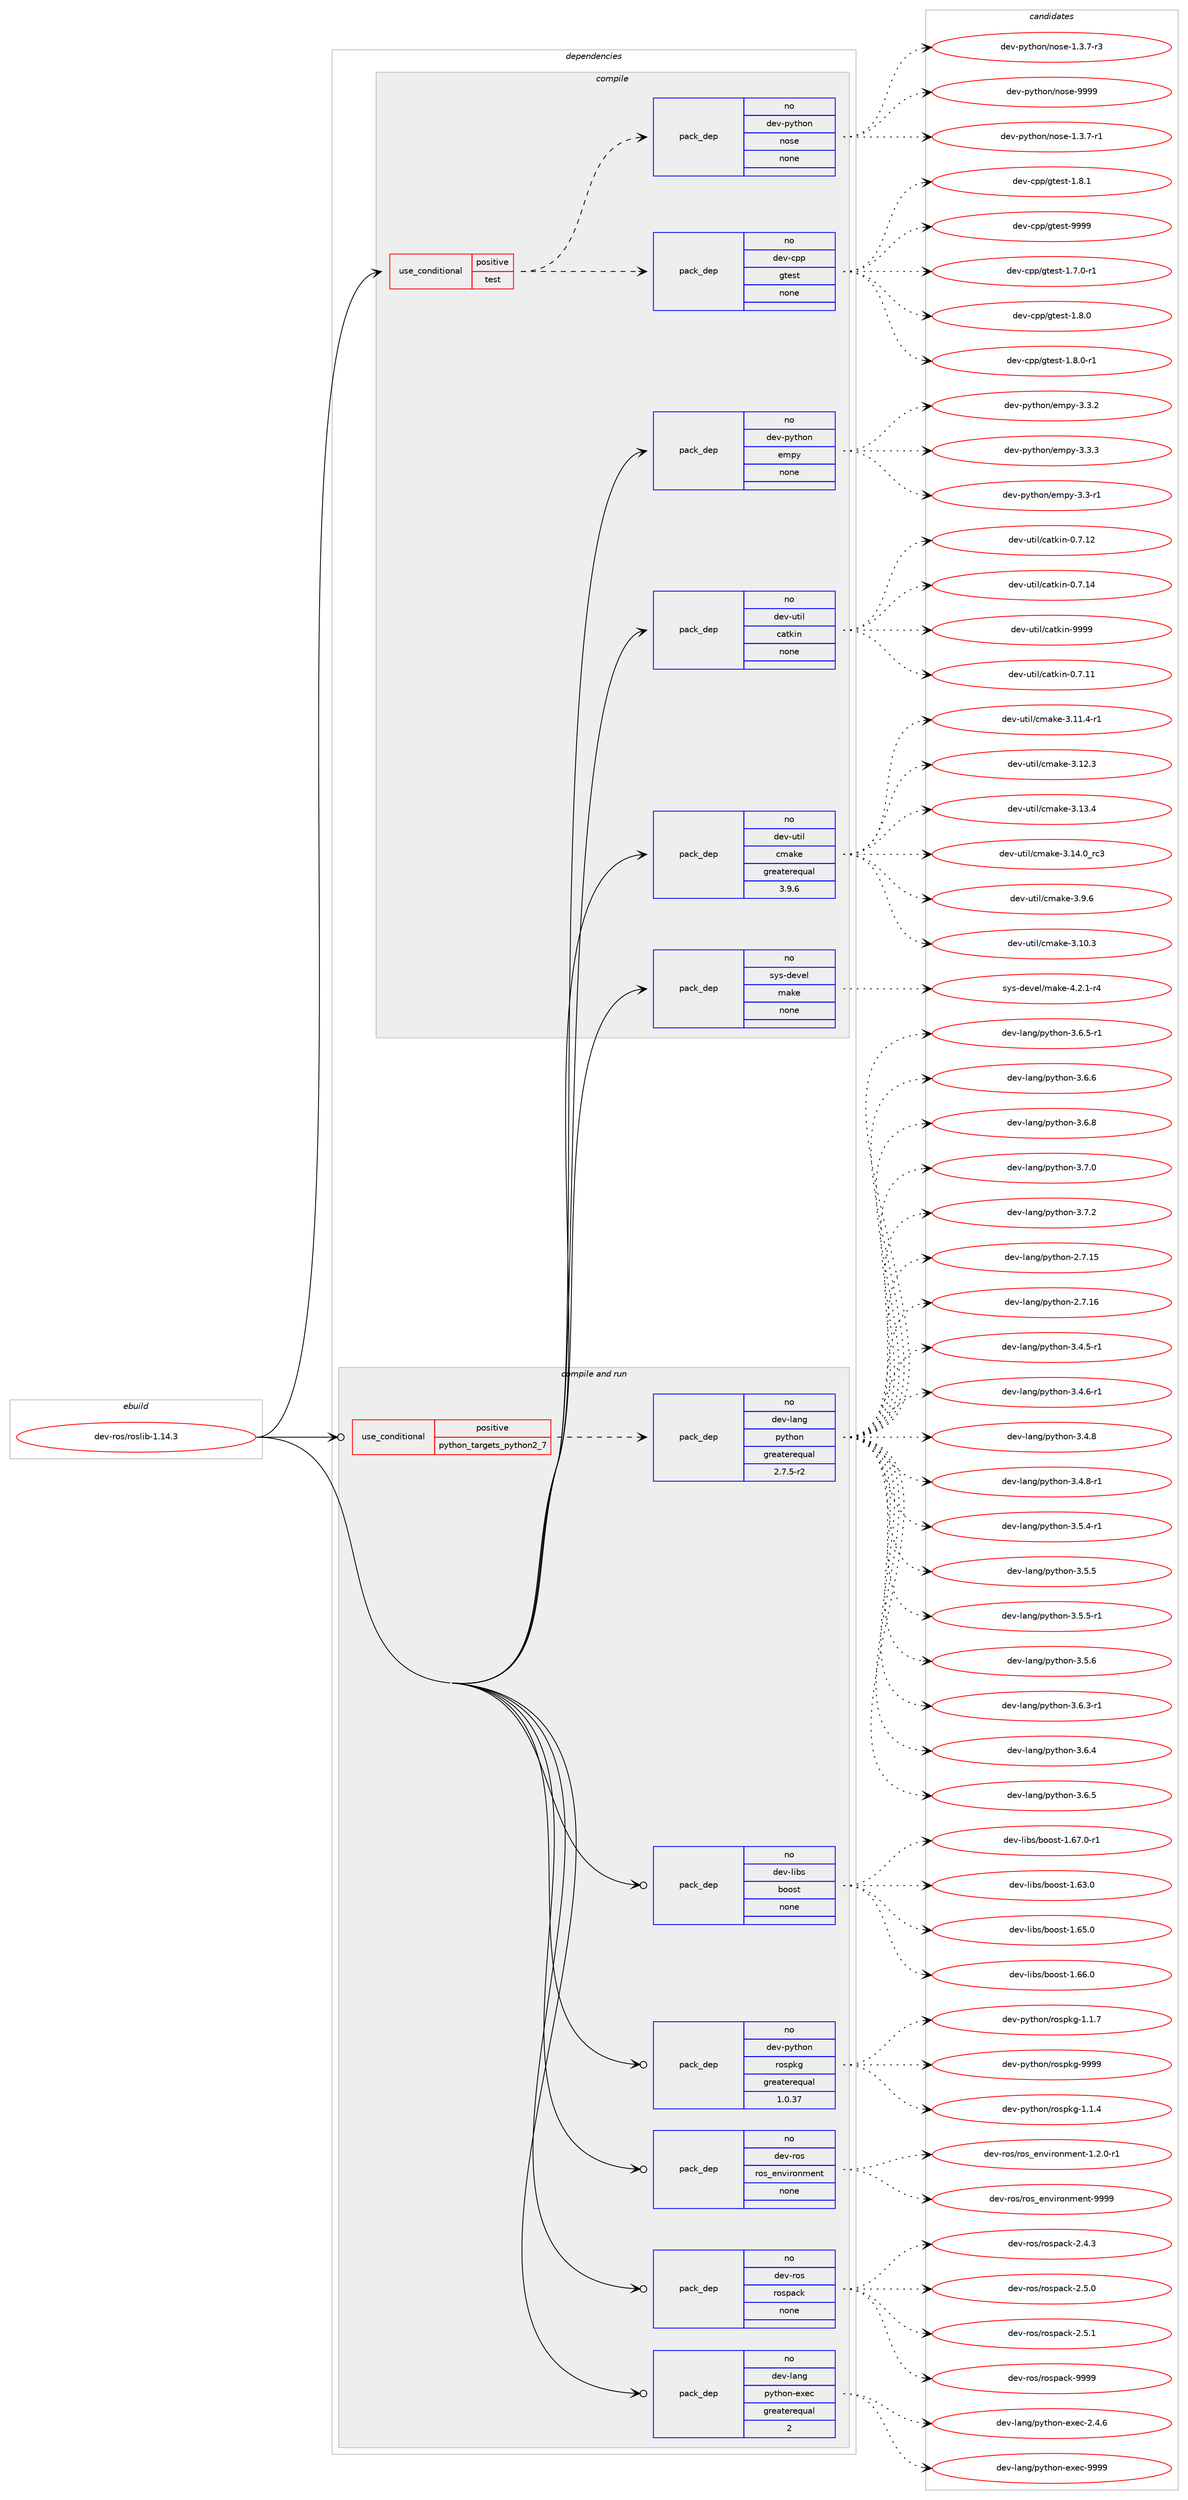 digraph prolog {

# *************
# Graph options
# *************

newrank=true;
concentrate=true;
compound=true;
graph [rankdir=LR,fontname=Helvetica,fontsize=10,ranksep=1.5];#, ranksep=2.5, nodesep=0.2];
edge  [arrowhead=vee];
node  [fontname=Helvetica,fontsize=10];

# **********
# The ebuild
# **********

subgraph cluster_leftcol {
color=gray;
rank=same;
label=<<i>ebuild</i>>;
id [label="dev-ros/roslib-1.14.3", color=red, width=4, href="../dev-ros/roslib-1.14.3.svg"];
}

# ****************
# The dependencies
# ****************

subgraph cluster_midcol {
color=gray;
label=<<i>dependencies</i>>;
subgraph cluster_compile {
fillcolor="#eeeeee";
style=filled;
label=<<i>compile</i>>;
subgraph cond389961 {
dependency1465719 [label=<<TABLE BORDER="0" CELLBORDER="1" CELLSPACING="0" CELLPADDING="4"><TR><TD ROWSPAN="3" CELLPADDING="10">use_conditional</TD></TR><TR><TD>positive</TD></TR><TR><TD>test</TD></TR></TABLE>>, shape=none, color=red];
subgraph pack1052368 {
dependency1465720 [label=<<TABLE BORDER="0" CELLBORDER="1" CELLSPACING="0" CELLPADDING="4" WIDTH="220"><TR><TD ROWSPAN="6" CELLPADDING="30">pack_dep</TD></TR><TR><TD WIDTH="110">no</TD></TR><TR><TD>dev-cpp</TD></TR><TR><TD>gtest</TD></TR><TR><TD>none</TD></TR><TR><TD></TD></TR></TABLE>>, shape=none, color=blue];
}
dependency1465719:e -> dependency1465720:w [weight=20,style="dashed",arrowhead="vee"];
subgraph pack1052369 {
dependency1465721 [label=<<TABLE BORDER="0" CELLBORDER="1" CELLSPACING="0" CELLPADDING="4" WIDTH="220"><TR><TD ROWSPAN="6" CELLPADDING="30">pack_dep</TD></TR><TR><TD WIDTH="110">no</TD></TR><TR><TD>dev-python</TD></TR><TR><TD>nose</TD></TR><TR><TD>none</TD></TR><TR><TD></TD></TR></TABLE>>, shape=none, color=blue];
}
dependency1465719:e -> dependency1465721:w [weight=20,style="dashed",arrowhead="vee"];
}
id:e -> dependency1465719:w [weight=20,style="solid",arrowhead="vee"];
subgraph pack1052370 {
dependency1465722 [label=<<TABLE BORDER="0" CELLBORDER="1" CELLSPACING="0" CELLPADDING="4" WIDTH="220"><TR><TD ROWSPAN="6" CELLPADDING="30">pack_dep</TD></TR><TR><TD WIDTH="110">no</TD></TR><TR><TD>dev-python</TD></TR><TR><TD>empy</TD></TR><TR><TD>none</TD></TR><TR><TD></TD></TR></TABLE>>, shape=none, color=blue];
}
id:e -> dependency1465722:w [weight=20,style="solid",arrowhead="vee"];
subgraph pack1052371 {
dependency1465723 [label=<<TABLE BORDER="0" CELLBORDER="1" CELLSPACING="0" CELLPADDING="4" WIDTH="220"><TR><TD ROWSPAN="6" CELLPADDING="30">pack_dep</TD></TR><TR><TD WIDTH="110">no</TD></TR><TR><TD>dev-util</TD></TR><TR><TD>catkin</TD></TR><TR><TD>none</TD></TR><TR><TD></TD></TR></TABLE>>, shape=none, color=blue];
}
id:e -> dependency1465723:w [weight=20,style="solid",arrowhead="vee"];
subgraph pack1052372 {
dependency1465724 [label=<<TABLE BORDER="0" CELLBORDER="1" CELLSPACING="0" CELLPADDING="4" WIDTH="220"><TR><TD ROWSPAN="6" CELLPADDING="30">pack_dep</TD></TR><TR><TD WIDTH="110">no</TD></TR><TR><TD>dev-util</TD></TR><TR><TD>cmake</TD></TR><TR><TD>greaterequal</TD></TR><TR><TD>3.9.6</TD></TR></TABLE>>, shape=none, color=blue];
}
id:e -> dependency1465724:w [weight=20,style="solid",arrowhead="vee"];
subgraph pack1052373 {
dependency1465725 [label=<<TABLE BORDER="0" CELLBORDER="1" CELLSPACING="0" CELLPADDING="4" WIDTH="220"><TR><TD ROWSPAN="6" CELLPADDING="30">pack_dep</TD></TR><TR><TD WIDTH="110">no</TD></TR><TR><TD>sys-devel</TD></TR><TR><TD>make</TD></TR><TR><TD>none</TD></TR><TR><TD></TD></TR></TABLE>>, shape=none, color=blue];
}
id:e -> dependency1465725:w [weight=20,style="solid",arrowhead="vee"];
}
subgraph cluster_compileandrun {
fillcolor="#eeeeee";
style=filled;
label=<<i>compile and run</i>>;
subgraph cond389962 {
dependency1465726 [label=<<TABLE BORDER="0" CELLBORDER="1" CELLSPACING="0" CELLPADDING="4"><TR><TD ROWSPAN="3" CELLPADDING="10">use_conditional</TD></TR><TR><TD>positive</TD></TR><TR><TD>python_targets_python2_7</TD></TR></TABLE>>, shape=none, color=red];
subgraph pack1052374 {
dependency1465727 [label=<<TABLE BORDER="0" CELLBORDER="1" CELLSPACING="0" CELLPADDING="4" WIDTH="220"><TR><TD ROWSPAN="6" CELLPADDING="30">pack_dep</TD></TR><TR><TD WIDTH="110">no</TD></TR><TR><TD>dev-lang</TD></TR><TR><TD>python</TD></TR><TR><TD>greaterequal</TD></TR><TR><TD>2.7.5-r2</TD></TR></TABLE>>, shape=none, color=blue];
}
dependency1465726:e -> dependency1465727:w [weight=20,style="dashed",arrowhead="vee"];
}
id:e -> dependency1465726:w [weight=20,style="solid",arrowhead="odotvee"];
subgraph pack1052375 {
dependency1465728 [label=<<TABLE BORDER="0" CELLBORDER="1" CELLSPACING="0" CELLPADDING="4" WIDTH="220"><TR><TD ROWSPAN="6" CELLPADDING="30">pack_dep</TD></TR><TR><TD WIDTH="110">no</TD></TR><TR><TD>dev-lang</TD></TR><TR><TD>python-exec</TD></TR><TR><TD>greaterequal</TD></TR><TR><TD>2</TD></TR></TABLE>>, shape=none, color=blue];
}
id:e -> dependency1465728:w [weight=20,style="solid",arrowhead="odotvee"];
subgraph pack1052376 {
dependency1465729 [label=<<TABLE BORDER="0" CELLBORDER="1" CELLSPACING="0" CELLPADDING="4" WIDTH="220"><TR><TD ROWSPAN="6" CELLPADDING="30">pack_dep</TD></TR><TR><TD WIDTH="110">no</TD></TR><TR><TD>dev-libs</TD></TR><TR><TD>boost</TD></TR><TR><TD>none</TD></TR><TR><TD></TD></TR></TABLE>>, shape=none, color=blue];
}
id:e -> dependency1465729:w [weight=20,style="solid",arrowhead="odotvee"];
subgraph pack1052377 {
dependency1465730 [label=<<TABLE BORDER="0" CELLBORDER="1" CELLSPACING="0" CELLPADDING="4" WIDTH="220"><TR><TD ROWSPAN="6" CELLPADDING="30">pack_dep</TD></TR><TR><TD WIDTH="110">no</TD></TR><TR><TD>dev-python</TD></TR><TR><TD>rospkg</TD></TR><TR><TD>greaterequal</TD></TR><TR><TD>1.0.37</TD></TR></TABLE>>, shape=none, color=blue];
}
id:e -> dependency1465730:w [weight=20,style="solid",arrowhead="odotvee"];
subgraph pack1052378 {
dependency1465731 [label=<<TABLE BORDER="0" CELLBORDER="1" CELLSPACING="0" CELLPADDING="4" WIDTH="220"><TR><TD ROWSPAN="6" CELLPADDING="30">pack_dep</TD></TR><TR><TD WIDTH="110">no</TD></TR><TR><TD>dev-ros</TD></TR><TR><TD>ros_environment</TD></TR><TR><TD>none</TD></TR><TR><TD></TD></TR></TABLE>>, shape=none, color=blue];
}
id:e -> dependency1465731:w [weight=20,style="solid",arrowhead="odotvee"];
subgraph pack1052379 {
dependency1465732 [label=<<TABLE BORDER="0" CELLBORDER="1" CELLSPACING="0" CELLPADDING="4" WIDTH="220"><TR><TD ROWSPAN="6" CELLPADDING="30">pack_dep</TD></TR><TR><TD WIDTH="110">no</TD></TR><TR><TD>dev-ros</TD></TR><TR><TD>rospack</TD></TR><TR><TD>none</TD></TR><TR><TD></TD></TR></TABLE>>, shape=none, color=blue];
}
id:e -> dependency1465732:w [weight=20,style="solid",arrowhead="odotvee"];
}
subgraph cluster_run {
fillcolor="#eeeeee";
style=filled;
label=<<i>run</i>>;
}
}

# **************
# The candidates
# **************

subgraph cluster_choices {
rank=same;
color=gray;
label=<<i>candidates</i>>;

subgraph choice1052368 {
color=black;
nodesep=1;
choice1001011184599112112471031161011151164549465546484511449 [label="dev-cpp/gtest-1.7.0-r1", color=red, width=4,href="../dev-cpp/gtest-1.7.0-r1.svg"];
choice100101118459911211247103116101115116454946564648 [label="dev-cpp/gtest-1.8.0", color=red, width=4,href="../dev-cpp/gtest-1.8.0.svg"];
choice1001011184599112112471031161011151164549465646484511449 [label="dev-cpp/gtest-1.8.0-r1", color=red, width=4,href="../dev-cpp/gtest-1.8.0-r1.svg"];
choice100101118459911211247103116101115116454946564649 [label="dev-cpp/gtest-1.8.1", color=red, width=4,href="../dev-cpp/gtest-1.8.1.svg"];
choice1001011184599112112471031161011151164557575757 [label="dev-cpp/gtest-9999", color=red, width=4,href="../dev-cpp/gtest-9999.svg"];
dependency1465720:e -> choice1001011184599112112471031161011151164549465546484511449:w [style=dotted,weight="100"];
dependency1465720:e -> choice100101118459911211247103116101115116454946564648:w [style=dotted,weight="100"];
dependency1465720:e -> choice1001011184599112112471031161011151164549465646484511449:w [style=dotted,weight="100"];
dependency1465720:e -> choice100101118459911211247103116101115116454946564649:w [style=dotted,weight="100"];
dependency1465720:e -> choice1001011184599112112471031161011151164557575757:w [style=dotted,weight="100"];
}
subgraph choice1052369 {
color=black;
nodesep=1;
choice10010111845112121116104111110471101111151014549465146554511449 [label="dev-python/nose-1.3.7-r1", color=red, width=4,href="../dev-python/nose-1.3.7-r1.svg"];
choice10010111845112121116104111110471101111151014549465146554511451 [label="dev-python/nose-1.3.7-r3", color=red, width=4,href="../dev-python/nose-1.3.7-r3.svg"];
choice10010111845112121116104111110471101111151014557575757 [label="dev-python/nose-9999", color=red, width=4,href="../dev-python/nose-9999.svg"];
dependency1465721:e -> choice10010111845112121116104111110471101111151014549465146554511449:w [style=dotted,weight="100"];
dependency1465721:e -> choice10010111845112121116104111110471101111151014549465146554511451:w [style=dotted,weight="100"];
dependency1465721:e -> choice10010111845112121116104111110471101111151014557575757:w [style=dotted,weight="100"];
}
subgraph choice1052370 {
color=black;
nodesep=1;
choice1001011184511212111610411111047101109112121455146514511449 [label="dev-python/empy-3.3-r1", color=red, width=4,href="../dev-python/empy-3.3-r1.svg"];
choice1001011184511212111610411111047101109112121455146514650 [label="dev-python/empy-3.3.2", color=red, width=4,href="../dev-python/empy-3.3.2.svg"];
choice1001011184511212111610411111047101109112121455146514651 [label="dev-python/empy-3.3.3", color=red, width=4,href="../dev-python/empy-3.3.3.svg"];
dependency1465722:e -> choice1001011184511212111610411111047101109112121455146514511449:w [style=dotted,weight="100"];
dependency1465722:e -> choice1001011184511212111610411111047101109112121455146514650:w [style=dotted,weight="100"];
dependency1465722:e -> choice1001011184511212111610411111047101109112121455146514651:w [style=dotted,weight="100"];
}
subgraph choice1052371 {
color=black;
nodesep=1;
choice1001011184511711610510847999711610710511045484655464949 [label="dev-util/catkin-0.7.11", color=red, width=4,href="../dev-util/catkin-0.7.11.svg"];
choice1001011184511711610510847999711610710511045484655464950 [label="dev-util/catkin-0.7.12", color=red, width=4,href="../dev-util/catkin-0.7.12.svg"];
choice1001011184511711610510847999711610710511045484655464952 [label="dev-util/catkin-0.7.14", color=red, width=4,href="../dev-util/catkin-0.7.14.svg"];
choice100101118451171161051084799971161071051104557575757 [label="dev-util/catkin-9999", color=red, width=4,href="../dev-util/catkin-9999.svg"];
dependency1465723:e -> choice1001011184511711610510847999711610710511045484655464949:w [style=dotted,weight="100"];
dependency1465723:e -> choice1001011184511711610510847999711610710511045484655464950:w [style=dotted,weight="100"];
dependency1465723:e -> choice1001011184511711610510847999711610710511045484655464952:w [style=dotted,weight="100"];
dependency1465723:e -> choice100101118451171161051084799971161071051104557575757:w [style=dotted,weight="100"];
}
subgraph choice1052372 {
color=black;
nodesep=1;
choice1001011184511711610510847991099710710145514649484651 [label="dev-util/cmake-3.10.3", color=red, width=4,href="../dev-util/cmake-3.10.3.svg"];
choice10010111845117116105108479910997107101455146494946524511449 [label="dev-util/cmake-3.11.4-r1", color=red, width=4,href="../dev-util/cmake-3.11.4-r1.svg"];
choice1001011184511711610510847991099710710145514649504651 [label="dev-util/cmake-3.12.3", color=red, width=4,href="../dev-util/cmake-3.12.3.svg"];
choice1001011184511711610510847991099710710145514649514652 [label="dev-util/cmake-3.13.4", color=red, width=4,href="../dev-util/cmake-3.13.4.svg"];
choice1001011184511711610510847991099710710145514649524648951149951 [label="dev-util/cmake-3.14.0_rc3", color=red, width=4,href="../dev-util/cmake-3.14.0_rc3.svg"];
choice10010111845117116105108479910997107101455146574654 [label="dev-util/cmake-3.9.6", color=red, width=4,href="../dev-util/cmake-3.9.6.svg"];
dependency1465724:e -> choice1001011184511711610510847991099710710145514649484651:w [style=dotted,weight="100"];
dependency1465724:e -> choice10010111845117116105108479910997107101455146494946524511449:w [style=dotted,weight="100"];
dependency1465724:e -> choice1001011184511711610510847991099710710145514649504651:w [style=dotted,weight="100"];
dependency1465724:e -> choice1001011184511711610510847991099710710145514649514652:w [style=dotted,weight="100"];
dependency1465724:e -> choice1001011184511711610510847991099710710145514649524648951149951:w [style=dotted,weight="100"];
dependency1465724:e -> choice10010111845117116105108479910997107101455146574654:w [style=dotted,weight="100"];
}
subgraph choice1052373 {
color=black;
nodesep=1;
choice1151211154510010111810110847109971071014552465046494511452 [label="sys-devel/make-4.2.1-r4", color=red, width=4,href="../sys-devel/make-4.2.1-r4.svg"];
dependency1465725:e -> choice1151211154510010111810110847109971071014552465046494511452:w [style=dotted,weight="100"];
}
subgraph choice1052374 {
color=black;
nodesep=1;
choice10010111845108971101034711212111610411111045504655464953 [label="dev-lang/python-2.7.15", color=red, width=4,href="../dev-lang/python-2.7.15.svg"];
choice10010111845108971101034711212111610411111045504655464954 [label="dev-lang/python-2.7.16", color=red, width=4,href="../dev-lang/python-2.7.16.svg"];
choice1001011184510897110103471121211161041111104551465246534511449 [label="dev-lang/python-3.4.5-r1", color=red, width=4,href="../dev-lang/python-3.4.5-r1.svg"];
choice1001011184510897110103471121211161041111104551465246544511449 [label="dev-lang/python-3.4.6-r1", color=red, width=4,href="../dev-lang/python-3.4.6-r1.svg"];
choice100101118451089711010347112121116104111110455146524656 [label="dev-lang/python-3.4.8", color=red, width=4,href="../dev-lang/python-3.4.8.svg"];
choice1001011184510897110103471121211161041111104551465246564511449 [label="dev-lang/python-3.4.8-r1", color=red, width=4,href="../dev-lang/python-3.4.8-r1.svg"];
choice1001011184510897110103471121211161041111104551465346524511449 [label="dev-lang/python-3.5.4-r1", color=red, width=4,href="../dev-lang/python-3.5.4-r1.svg"];
choice100101118451089711010347112121116104111110455146534653 [label="dev-lang/python-3.5.5", color=red, width=4,href="../dev-lang/python-3.5.5.svg"];
choice1001011184510897110103471121211161041111104551465346534511449 [label="dev-lang/python-3.5.5-r1", color=red, width=4,href="../dev-lang/python-3.5.5-r1.svg"];
choice100101118451089711010347112121116104111110455146534654 [label="dev-lang/python-3.5.6", color=red, width=4,href="../dev-lang/python-3.5.6.svg"];
choice1001011184510897110103471121211161041111104551465446514511449 [label="dev-lang/python-3.6.3-r1", color=red, width=4,href="../dev-lang/python-3.6.3-r1.svg"];
choice100101118451089711010347112121116104111110455146544652 [label="dev-lang/python-3.6.4", color=red, width=4,href="../dev-lang/python-3.6.4.svg"];
choice100101118451089711010347112121116104111110455146544653 [label="dev-lang/python-3.6.5", color=red, width=4,href="../dev-lang/python-3.6.5.svg"];
choice1001011184510897110103471121211161041111104551465446534511449 [label="dev-lang/python-3.6.5-r1", color=red, width=4,href="../dev-lang/python-3.6.5-r1.svg"];
choice100101118451089711010347112121116104111110455146544654 [label="dev-lang/python-3.6.6", color=red, width=4,href="../dev-lang/python-3.6.6.svg"];
choice100101118451089711010347112121116104111110455146544656 [label="dev-lang/python-3.6.8", color=red, width=4,href="../dev-lang/python-3.6.8.svg"];
choice100101118451089711010347112121116104111110455146554648 [label="dev-lang/python-3.7.0", color=red, width=4,href="../dev-lang/python-3.7.0.svg"];
choice100101118451089711010347112121116104111110455146554650 [label="dev-lang/python-3.7.2", color=red, width=4,href="../dev-lang/python-3.7.2.svg"];
dependency1465727:e -> choice10010111845108971101034711212111610411111045504655464953:w [style=dotted,weight="100"];
dependency1465727:e -> choice10010111845108971101034711212111610411111045504655464954:w [style=dotted,weight="100"];
dependency1465727:e -> choice1001011184510897110103471121211161041111104551465246534511449:w [style=dotted,weight="100"];
dependency1465727:e -> choice1001011184510897110103471121211161041111104551465246544511449:w [style=dotted,weight="100"];
dependency1465727:e -> choice100101118451089711010347112121116104111110455146524656:w [style=dotted,weight="100"];
dependency1465727:e -> choice1001011184510897110103471121211161041111104551465246564511449:w [style=dotted,weight="100"];
dependency1465727:e -> choice1001011184510897110103471121211161041111104551465346524511449:w [style=dotted,weight="100"];
dependency1465727:e -> choice100101118451089711010347112121116104111110455146534653:w [style=dotted,weight="100"];
dependency1465727:e -> choice1001011184510897110103471121211161041111104551465346534511449:w [style=dotted,weight="100"];
dependency1465727:e -> choice100101118451089711010347112121116104111110455146534654:w [style=dotted,weight="100"];
dependency1465727:e -> choice1001011184510897110103471121211161041111104551465446514511449:w [style=dotted,weight="100"];
dependency1465727:e -> choice100101118451089711010347112121116104111110455146544652:w [style=dotted,weight="100"];
dependency1465727:e -> choice100101118451089711010347112121116104111110455146544653:w [style=dotted,weight="100"];
dependency1465727:e -> choice1001011184510897110103471121211161041111104551465446534511449:w [style=dotted,weight="100"];
dependency1465727:e -> choice100101118451089711010347112121116104111110455146544654:w [style=dotted,weight="100"];
dependency1465727:e -> choice100101118451089711010347112121116104111110455146544656:w [style=dotted,weight="100"];
dependency1465727:e -> choice100101118451089711010347112121116104111110455146554648:w [style=dotted,weight="100"];
dependency1465727:e -> choice100101118451089711010347112121116104111110455146554650:w [style=dotted,weight="100"];
}
subgraph choice1052375 {
color=black;
nodesep=1;
choice1001011184510897110103471121211161041111104510112010199455046524654 [label="dev-lang/python-exec-2.4.6", color=red, width=4,href="../dev-lang/python-exec-2.4.6.svg"];
choice10010111845108971101034711212111610411111045101120101994557575757 [label="dev-lang/python-exec-9999", color=red, width=4,href="../dev-lang/python-exec-9999.svg"];
dependency1465728:e -> choice1001011184510897110103471121211161041111104510112010199455046524654:w [style=dotted,weight="100"];
dependency1465728:e -> choice10010111845108971101034711212111610411111045101120101994557575757:w [style=dotted,weight="100"];
}
subgraph choice1052376 {
color=black;
nodesep=1;
choice1001011184510810598115479811111111511645494654514648 [label="dev-libs/boost-1.63.0", color=red, width=4,href="../dev-libs/boost-1.63.0.svg"];
choice1001011184510810598115479811111111511645494654534648 [label="dev-libs/boost-1.65.0", color=red, width=4,href="../dev-libs/boost-1.65.0.svg"];
choice1001011184510810598115479811111111511645494654544648 [label="dev-libs/boost-1.66.0", color=red, width=4,href="../dev-libs/boost-1.66.0.svg"];
choice10010111845108105981154798111111115116454946545546484511449 [label="dev-libs/boost-1.67.0-r1", color=red, width=4,href="../dev-libs/boost-1.67.0-r1.svg"];
dependency1465729:e -> choice1001011184510810598115479811111111511645494654514648:w [style=dotted,weight="100"];
dependency1465729:e -> choice1001011184510810598115479811111111511645494654534648:w [style=dotted,weight="100"];
dependency1465729:e -> choice1001011184510810598115479811111111511645494654544648:w [style=dotted,weight="100"];
dependency1465729:e -> choice10010111845108105981154798111111115116454946545546484511449:w [style=dotted,weight="100"];
}
subgraph choice1052377 {
color=black;
nodesep=1;
choice1001011184511212111610411111047114111115112107103454946494652 [label="dev-python/rospkg-1.1.4", color=red, width=4,href="../dev-python/rospkg-1.1.4.svg"];
choice1001011184511212111610411111047114111115112107103454946494655 [label="dev-python/rospkg-1.1.7", color=red, width=4,href="../dev-python/rospkg-1.1.7.svg"];
choice10010111845112121116104111110471141111151121071034557575757 [label="dev-python/rospkg-9999", color=red, width=4,href="../dev-python/rospkg-9999.svg"];
dependency1465730:e -> choice1001011184511212111610411111047114111115112107103454946494652:w [style=dotted,weight="100"];
dependency1465730:e -> choice1001011184511212111610411111047114111115112107103454946494655:w [style=dotted,weight="100"];
dependency1465730:e -> choice10010111845112121116104111110471141111151121071034557575757:w [style=dotted,weight="100"];
}
subgraph choice1052378 {
color=black;
nodesep=1;
choice1001011184511411111547114111115951011101181051141111101091011101164549465046484511449 [label="dev-ros/ros_environment-1.2.0-r1", color=red, width=4,href="../dev-ros/ros_environment-1.2.0-r1.svg"];
choice1001011184511411111547114111115951011101181051141111101091011101164557575757 [label="dev-ros/ros_environment-9999", color=red, width=4,href="../dev-ros/ros_environment-9999.svg"];
dependency1465731:e -> choice1001011184511411111547114111115951011101181051141111101091011101164549465046484511449:w [style=dotted,weight="100"];
dependency1465731:e -> choice1001011184511411111547114111115951011101181051141111101091011101164557575757:w [style=dotted,weight="100"];
}
subgraph choice1052379 {
color=black;
nodesep=1;
choice10010111845114111115471141111151129799107455046524651 [label="dev-ros/rospack-2.4.3", color=red, width=4,href="../dev-ros/rospack-2.4.3.svg"];
choice10010111845114111115471141111151129799107455046534648 [label="dev-ros/rospack-2.5.0", color=red, width=4,href="../dev-ros/rospack-2.5.0.svg"];
choice10010111845114111115471141111151129799107455046534649 [label="dev-ros/rospack-2.5.1", color=red, width=4,href="../dev-ros/rospack-2.5.1.svg"];
choice100101118451141111154711411111511297991074557575757 [label="dev-ros/rospack-9999", color=red, width=4,href="../dev-ros/rospack-9999.svg"];
dependency1465732:e -> choice10010111845114111115471141111151129799107455046524651:w [style=dotted,weight="100"];
dependency1465732:e -> choice10010111845114111115471141111151129799107455046534648:w [style=dotted,weight="100"];
dependency1465732:e -> choice10010111845114111115471141111151129799107455046534649:w [style=dotted,weight="100"];
dependency1465732:e -> choice100101118451141111154711411111511297991074557575757:w [style=dotted,weight="100"];
}
}

}
